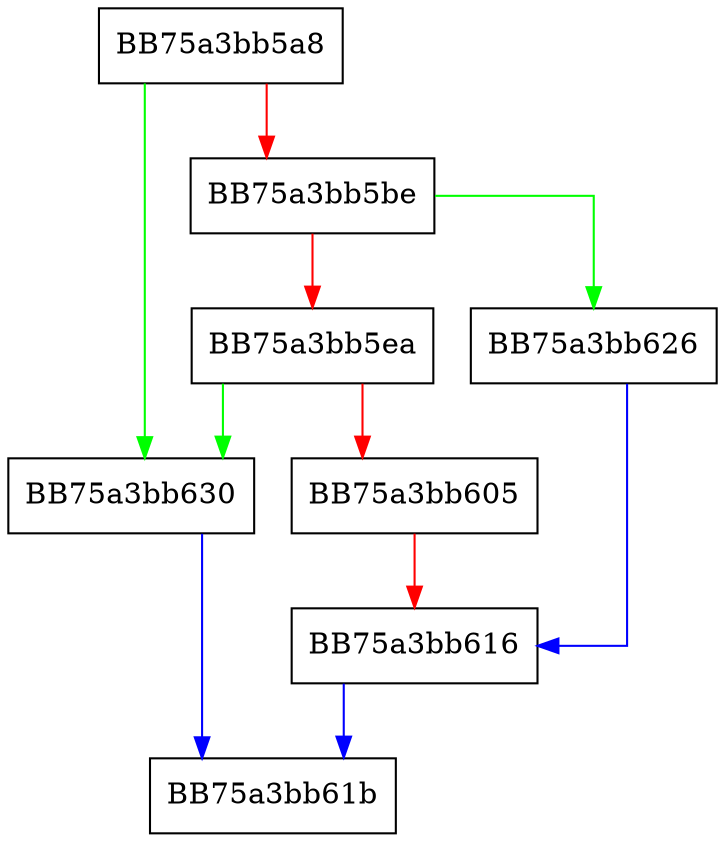 digraph Load {
  node [shape="box"];
  graph [splines=ortho];
  BB75a3bb5a8 -> BB75a3bb630 [color="green"];
  BB75a3bb5a8 -> BB75a3bb5be [color="red"];
  BB75a3bb5be -> BB75a3bb626 [color="green"];
  BB75a3bb5be -> BB75a3bb5ea [color="red"];
  BB75a3bb5ea -> BB75a3bb630 [color="green"];
  BB75a3bb5ea -> BB75a3bb605 [color="red"];
  BB75a3bb605 -> BB75a3bb616 [color="red"];
  BB75a3bb616 -> BB75a3bb61b [color="blue"];
  BB75a3bb626 -> BB75a3bb616 [color="blue"];
  BB75a3bb630 -> BB75a3bb61b [color="blue"];
}